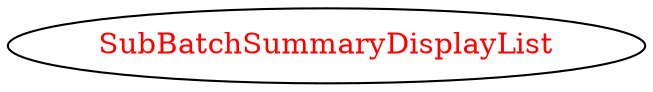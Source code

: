 digraph dependencyGraph {
 concentrate=true;
 ranksep="2.0";
 rankdir="LR"; 
 splines="ortho";
"SubBatchSummaryDisplayList" [fontcolor="red"];
}